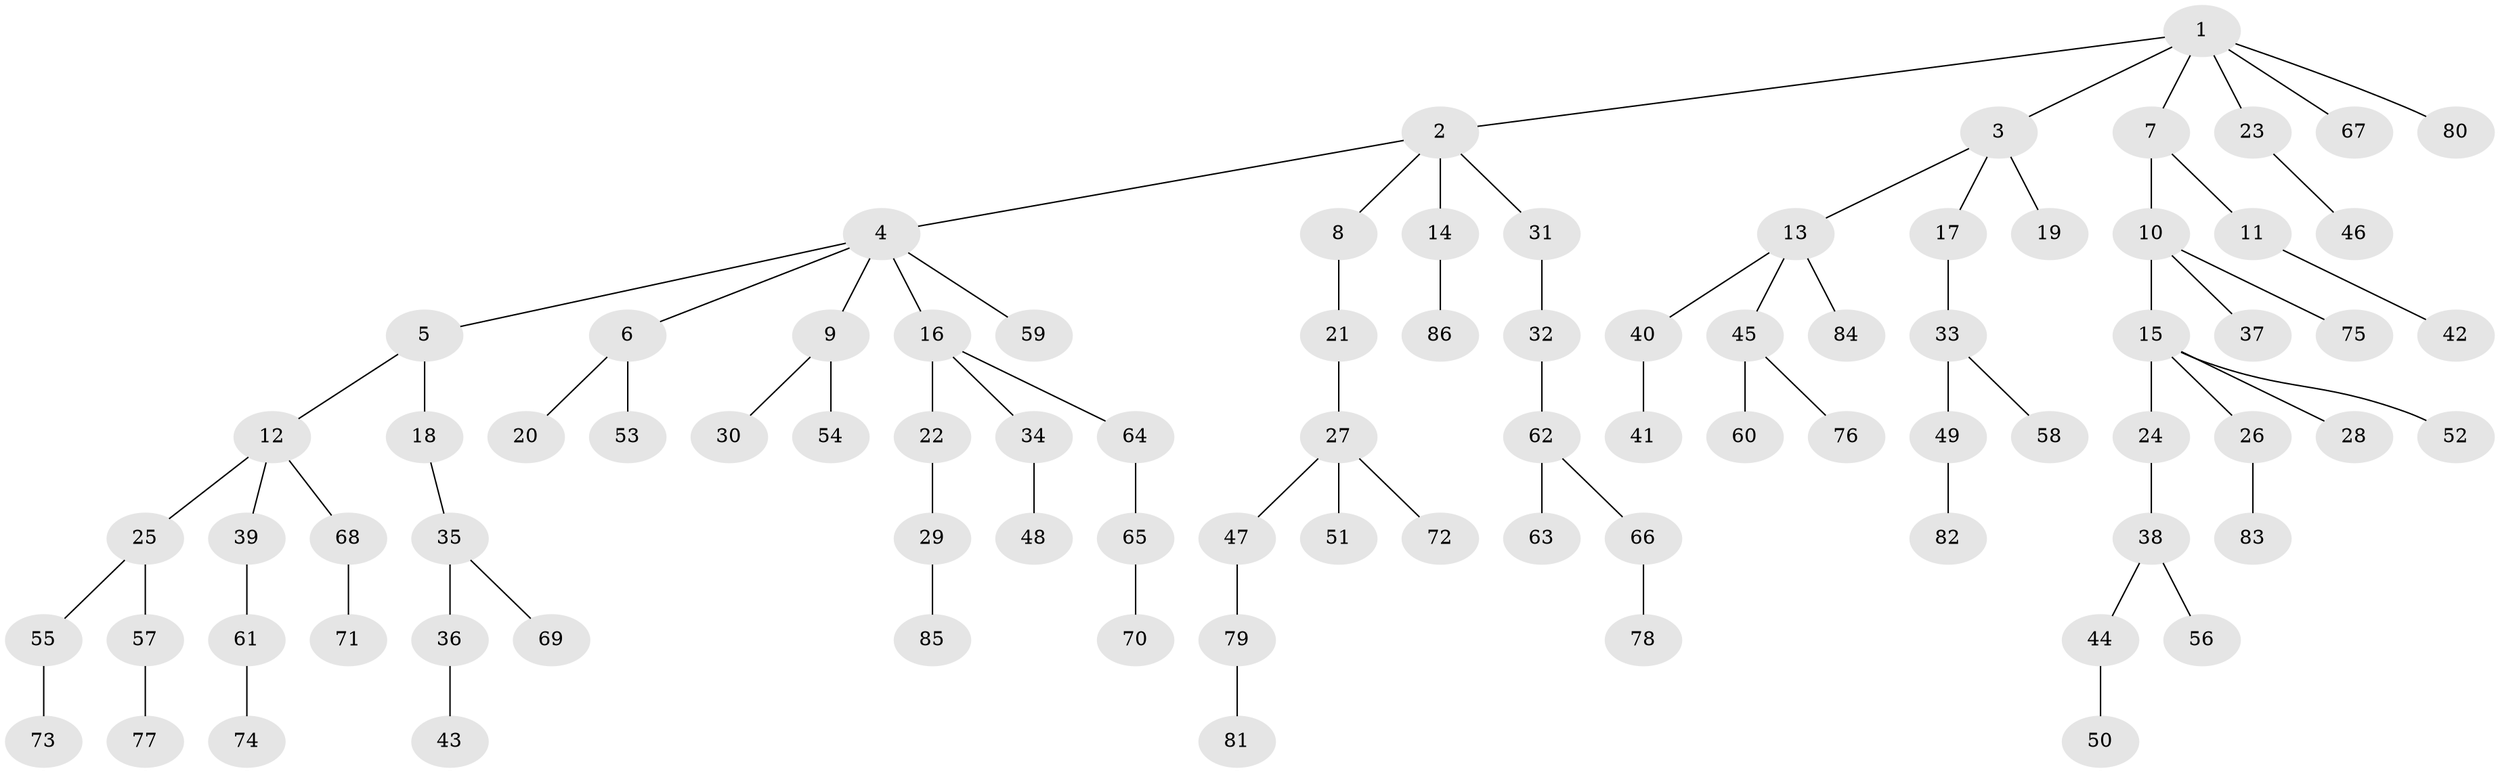 // Generated by graph-tools (version 1.1) at 2025/11/02/27/25 16:11:26]
// undirected, 86 vertices, 85 edges
graph export_dot {
graph [start="1"]
  node [color=gray90,style=filled];
  1;
  2;
  3;
  4;
  5;
  6;
  7;
  8;
  9;
  10;
  11;
  12;
  13;
  14;
  15;
  16;
  17;
  18;
  19;
  20;
  21;
  22;
  23;
  24;
  25;
  26;
  27;
  28;
  29;
  30;
  31;
  32;
  33;
  34;
  35;
  36;
  37;
  38;
  39;
  40;
  41;
  42;
  43;
  44;
  45;
  46;
  47;
  48;
  49;
  50;
  51;
  52;
  53;
  54;
  55;
  56;
  57;
  58;
  59;
  60;
  61;
  62;
  63;
  64;
  65;
  66;
  67;
  68;
  69;
  70;
  71;
  72;
  73;
  74;
  75;
  76;
  77;
  78;
  79;
  80;
  81;
  82;
  83;
  84;
  85;
  86;
  1 -- 2;
  1 -- 3;
  1 -- 7;
  1 -- 23;
  1 -- 67;
  1 -- 80;
  2 -- 4;
  2 -- 8;
  2 -- 14;
  2 -- 31;
  3 -- 13;
  3 -- 17;
  3 -- 19;
  4 -- 5;
  4 -- 6;
  4 -- 9;
  4 -- 16;
  4 -- 59;
  5 -- 12;
  5 -- 18;
  6 -- 20;
  6 -- 53;
  7 -- 10;
  7 -- 11;
  8 -- 21;
  9 -- 30;
  9 -- 54;
  10 -- 15;
  10 -- 37;
  10 -- 75;
  11 -- 42;
  12 -- 25;
  12 -- 39;
  12 -- 68;
  13 -- 40;
  13 -- 45;
  13 -- 84;
  14 -- 86;
  15 -- 24;
  15 -- 26;
  15 -- 28;
  15 -- 52;
  16 -- 22;
  16 -- 34;
  16 -- 64;
  17 -- 33;
  18 -- 35;
  21 -- 27;
  22 -- 29;
  23 -- 46;
  24 -- 38;
  25 -- 55;
  25 -- 57;
  26 -- 83;
  27 -- 47;
  27 -- 51;
  27 -- 72;
  29 -- 85;
  31 -- 32;
  32 -- 62;
  33 -- 49;
  33 -- 58;
  34 -- 48;
  35 -- 36;
  35 -- 69;
  36 -- 43;
  38 -- 44;
  38 -- 56;
  39 -- 61;
  40 -- 41;
  44 -- 50;
  45 -- 60;
  45 -- 76;
  47 -- 79;
  49 -- 82;
  55 -- 73;
  57 -- 77;
  61 -- 74;
  62 -- 63;
  62 -- 66;
  64 -- 65;
  65 -- 70;
  66 -- 78;
  68 -- 71;
  79 -- 81;
}
